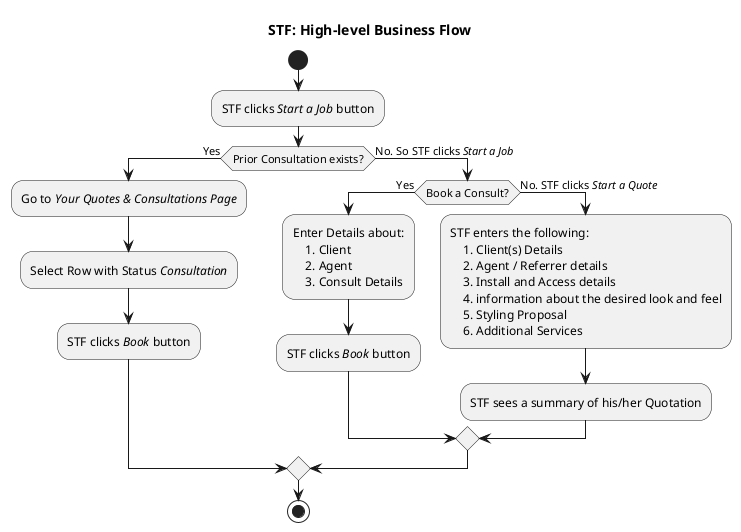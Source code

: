 @startuml
    title STF: High-level Business Flow
    start
    :STF clicks //Start a Job// button;

    if (Prior Consultation exists?) then (Yes)
        :Go to //Your Quotes & Consultations Page//;
        :Select Row with Status //Consultation//;
        :STF clicks //Book// button;
    else (No. So STF clicks //Start a Job//)
        if (Book a Consult?) then (Yes)
            :Enter Details about:
                1. Client
                2. Agent
                3. Consult Details;

            :STF clicks //Book// button;
        else (No. STF clicks //Start a Quote//)
            :STF enters the following:
                1. Client(s) Details
                2. Agent / Referrer details
                3. Install and Access details
                4. information about the desired look and feel
                5. Styling Proposal
                6. Additional Services;

            :STF sees a summary of his/her Quotation;
        endif
    endif
    stop
@enduml